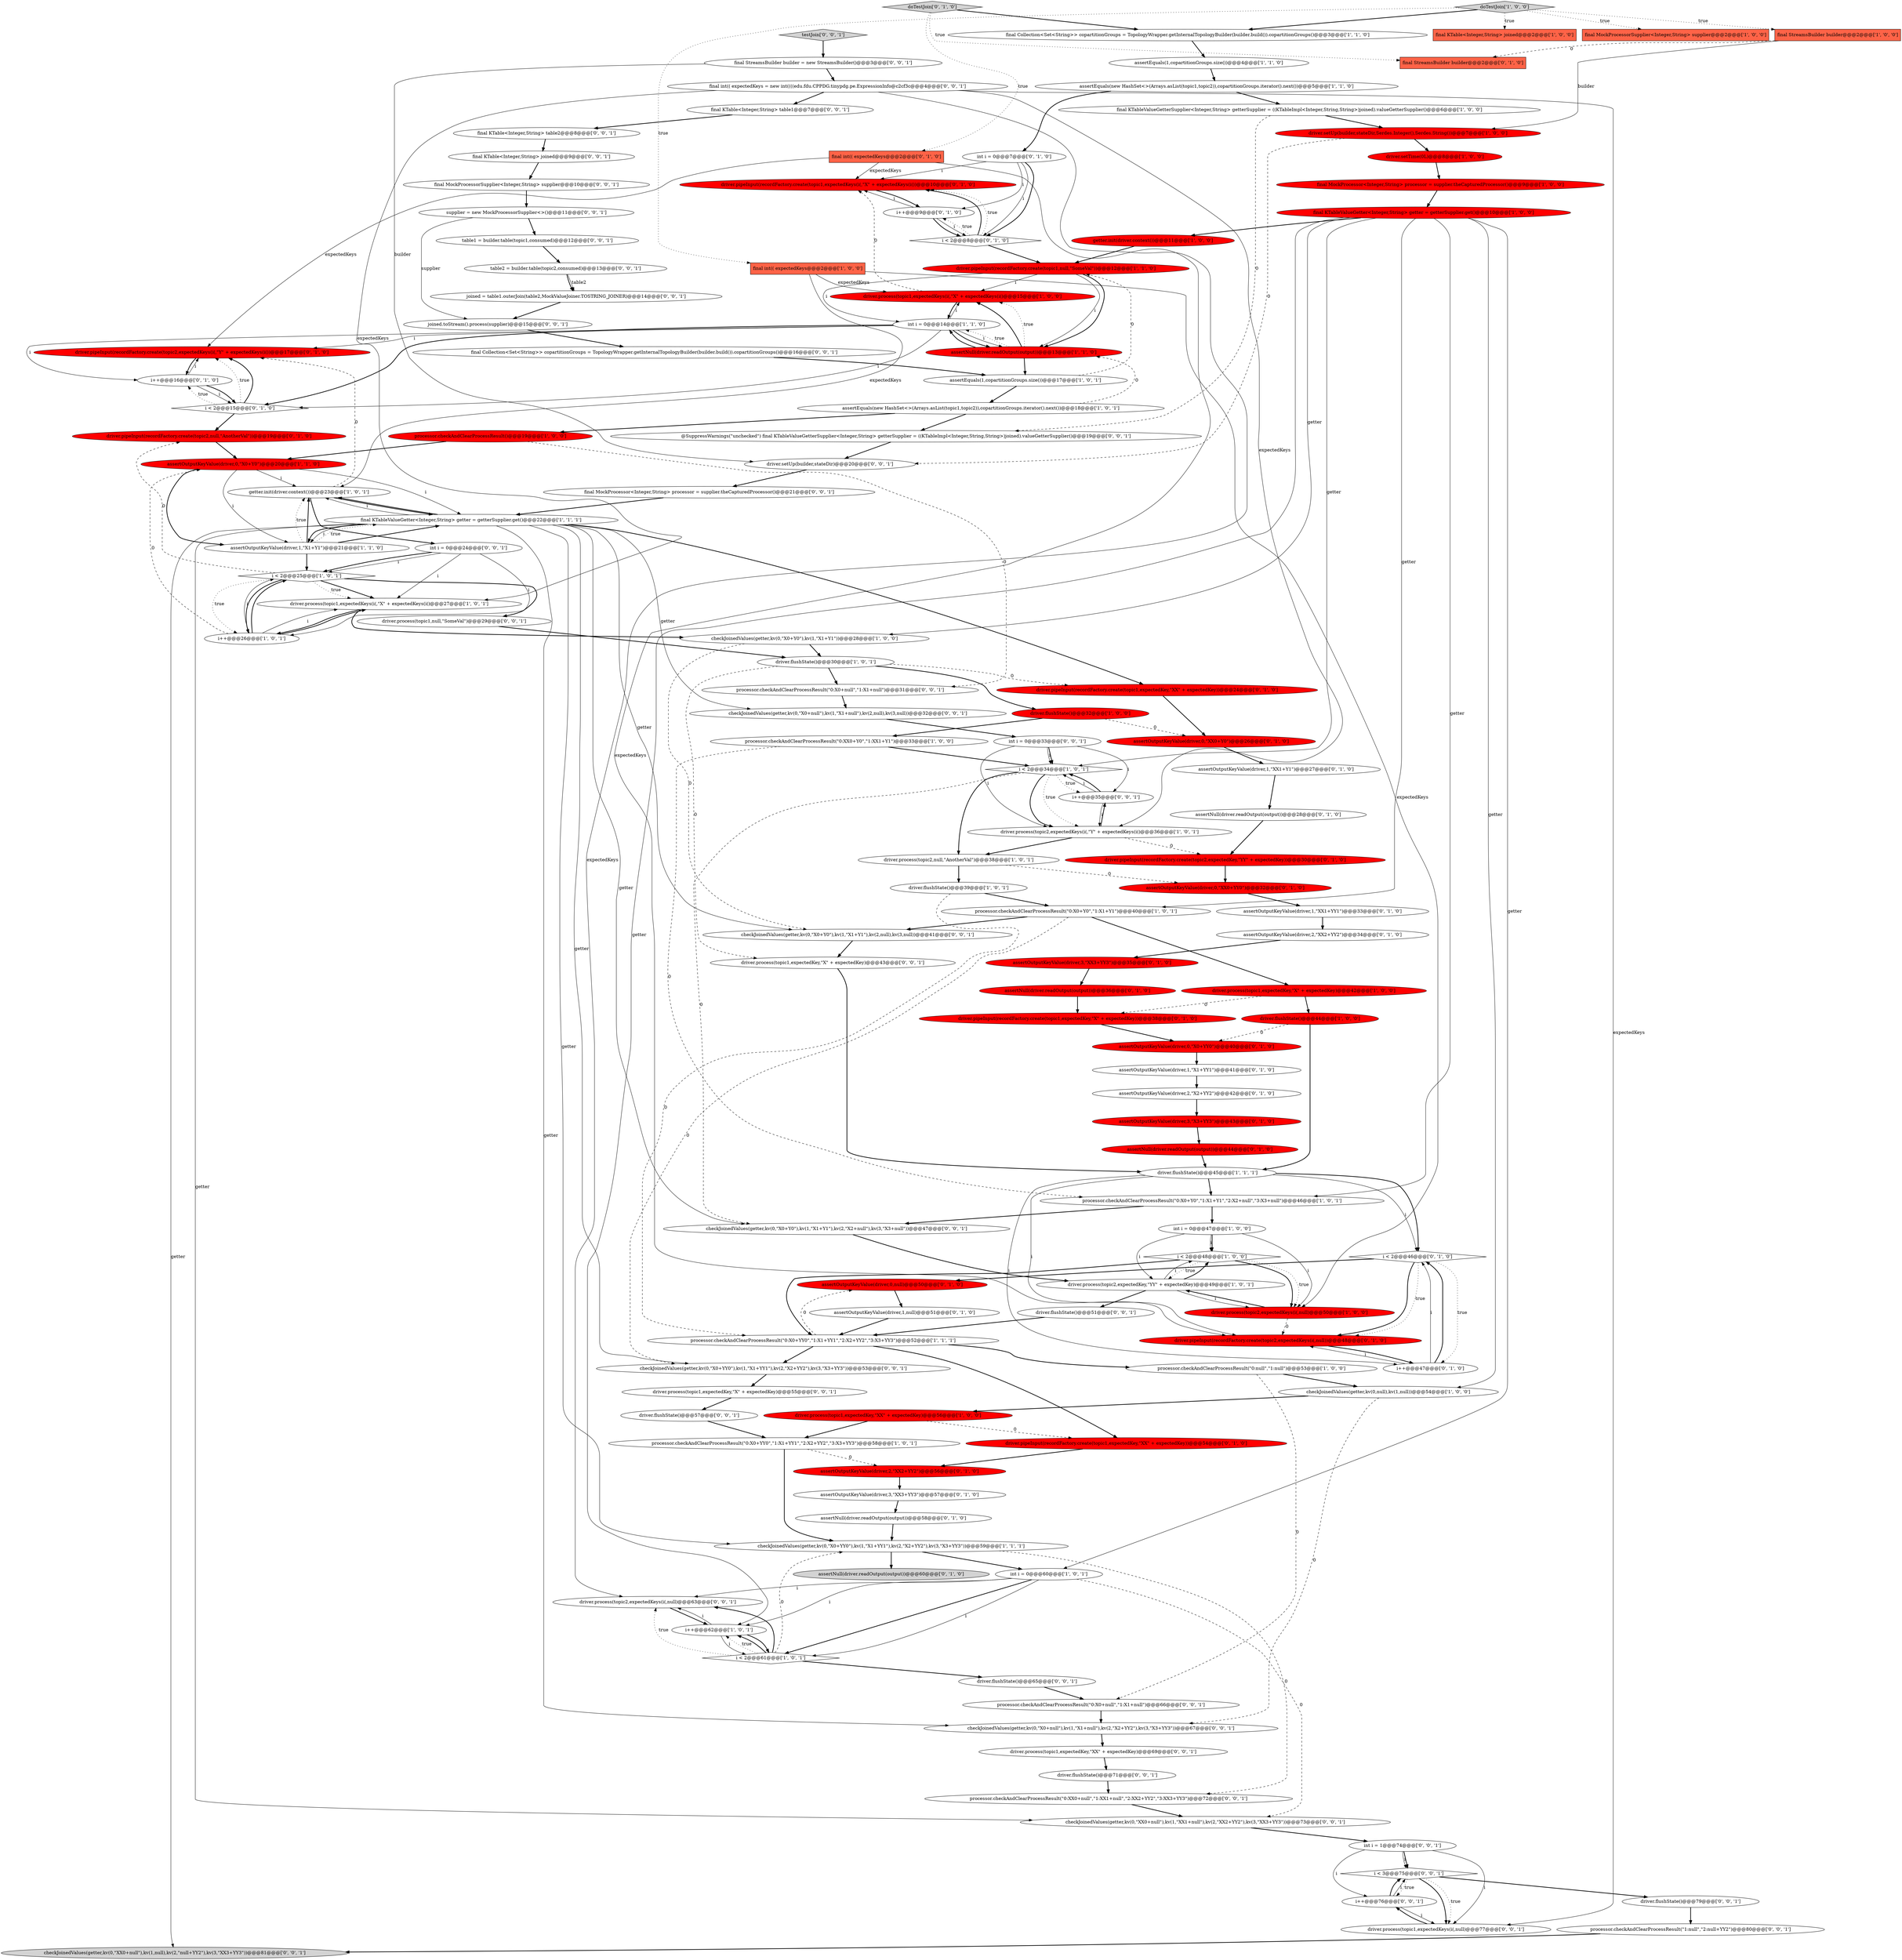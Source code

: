 digraph {
58 [style = filled, label = "driver.pipeInput(recordFactory.create(topic1,expectedKey,\"X\" + expectedKey))@@@38@@@['0', '1', '0']", fillcolor = red, shape = ellipse image = "AAA1AAABBB2BBB"];
55 [style = filled, label = "i < 2@@@8@@@['0', '1', '0']", fillcolor = white, shape = diamond image = "AAA0AAABBB2BBB"];
93 [style = filled, label = "driver.flushState()@@@79@@@['0', '0', '1']", fillcolor = white, shape = ellipse image = "AAA0AAABBB3BBB"];
71 [style = filled, label = "i++@@@9@@@['0', '1', '0']", fillcolor = white, shape = ellipse image = "AAA0AAABBB2BBB"];
3 [style = filled, label = "driver.process(topic1,expectedKeys(i(,\"X\" + expectedKeys(i()@@@15@@@['1', '0', '0']", fillcolor = red, shape = ellipse image = "AAA1AAABBB1BBB"];
42 [style = filled, label = "getter.init(driver.context())@@@23@@@['1', '0', '1']", fillcolor = white, shape = ellipse image = "AAA0AAABBB1BBB"];
94 [style = filled, label = "final StreamsBuilder builder = new StreamsBuilder()@@@3@@@['0', '0', '1']", fillcolor = white, shape = ellipse image = "AAA0AAABBB3BBB"];
103 [style = filled, label = "final KTable<Integer,String> table1@@@7@@@['0', '0', '1']", fillcolor = white, shape = ellipse image = "AAA0AAABBB3BBB"];
32 [style = filled, label = "checkJoinedValues(getter,kv(0,\"X0+Y0\"),kv(1,\"X1+Y1\"))@@@28@@@['1', '0', '0']", fillcolor = white, shape = ellipse image = "AAA0AAABBB1BBB"];
79 [style = filled, label = "assertOutputKeyValue(driver,1,\"XX1+YY1\")@@@33@@@['0', '1', '0']", fillcolor = white, shape = ellipse image = "AAA0AAABBB2BBB"];
95 [style = filled, label = "supplier = new MockProcessorSupplier<>()@@@11@@@['0', '0', '1']", fillcolor = white, shape = ellipse image = "AAA0AAABBB3BBB"];
11 [style = filled, label = "assertOutputKeyValue(driver,1,\"X1+Y1\")@@@21@@@['1', '1', '0']", fillcolor = white, shape = ellipse image = "AAA0AAABBB1BBB"];
87 [style = filled, label = "driver.pipeInput(recordFactory.create(topic2,expectedKeys(i(,\"Y\" + expectedKeys(i())@@@17@@@['0', '1', '0']", fillcolor = red, shape = ellipse image = "AAA1AAABBB2BBB"];
123 [style = filled, label = "@SuppressWarnings(\"unchecked\") final KTableValueGetterSupplier<Integer,String> getterSupplier = ((KTableImpl<Integer,String,String>)joined).valueGetterSupplier()@@@19@@@['0', '0', '1']", fillcolor = white, shape = ellipse image = "AAA0AAABBB3BBB"];
97 [style = filled, label = "driver.flushState()@@@57@@@['0', '0', '1']", fillcolor = white, shape = ellipse image = "AAA0AAABBB3BBB"];
49 [style = filled, label = "int i = 0@@@60@@@['1', '0', '1']", fillcolor = white, shape = ellipse image = "AAA0AAABBB1BBB"];
20 [style = filled, label = "driver.flushState()@@@32@@@['1', '0', '0']", fillcolor = red, shape = ellipse image = "AAA1AAABBB1BBB"];
96 [style = filled, label = "table1 = builder.table(topic1,consumed)@@@12@@@['0', '0', '1']", fillcolor = white, shape = ellipse image = "AAA0AAABBB3BBB"];
59 [style = filled, label = "assertNull(driver.readOutput(output))@@@58@@@['0', '1', '0']", fillcolor = white, shape = ellipse image = "AAA0AAABBB2BBB"];
132 [style = filled, label = "int i = 0@@@24@@@['0', '0', '1']", fillcolor = white, shape = ellipse image = "AAA0AAABBB3BBB"];
74 [style = filled, label = "i < 2@@@46@@@['0', '1', '0']", fillcolor = white, shape = diamond image = "AAA0AAABBB2BBB"];
48 [style = filled, label = "driver.setUp(builder,stateDir,Serdes.Integer(),Serdes.String())@@@7@@@['1', '0', '0']", fillcolor = red, shape = ellipse image = "AAA1AAABBB1BBB"];
61 [style = filled, label = "assertOutputKeyValue(driver,1,null)@@@51@@@['0', '1', '0']", fillcolor = white, shape = ellipse image = "AAA0AAABBB2BBB"];
80 [style = filled, label = "int i = 0@@@7@@@['0', '1', '0']", fillcolor = white, shape = ellipse image = "AAA0AAABBB2BBB"];
63 [style = filled, label = "driver.pipeInput(recordFactory.create(topic2,expectedKeys(i(,null))@@@48@@@['0', '1', '0']", fillcolor = red, shape = ellipse image = "AAA1AAABBB2BBB"];
106 [style = filled, label = "final MockProcessorSupplier<Integer,String> supplier@@@10@@@['0', '0', '1']", fillcolor = white, shape = ellipse image = "AAA0AAABBB3BBB"];
30 [style = filled, label = "assertEquals(1,copartitionGroups.size())@@@4@@@['1', '1', '0']", fillcolor = white, shape = ellipse image = "AAA0AAABBB1BBB"];
37 [style = filled, label = "assertEquals(new HashSet<>(Arrays.asList(topic1,topic2)),copartitionGroups.iterator().next())@@@18@@@['1', '0', '1']", fillcolor = white, shape = ellipse image = "AAA0AAABBB1BBB"];
44 [style = filled, label = "processor.checkAndClearProcessResult(\"0:X0+Y0\",\"1:X1+Y1\")@@@40@@@['1', '0', '1']", fillcolor = white, shape = ellipse image = "AAA0AAABBB1BBB"];
27 [style = filled, label = "final KTable<Integer,String> joined@@@2@@@['1', '0', '0']", fillcolor = tomato, shape = box image = "AAA0AAABBB1BBB"];
52 [style = filled, label = "driver.process(topic1,expectedKeys(i(,\"X\" + expectedKeys(i()@@@27@@@['1', '0', '1']", fillcolor = white, shape = ellipse image = "AAA0AAABBB1BBB"];
28 [style = filled, label = "driver.pipeInput(recordFactory.create(topic1,null,\"SomeVal\"))@@@12@@@['1', '1', '0']", fillcolor = red, shape = ellipse image = "AAA1AAABBB1BBB"];
89 [style = filled, label = "assertNull(driver.readOutput(output))@@@60@@@['0', '1', '0']", fillcolor = lightgray, shape = ellipse image = "AAA0AAABBB2BBB"];
121 [style = filled, label = "checkJoinedValues(getter,kv(0,\"X0+null\"),kv(1,\"X1+null\"),kv(2,\"X2+YY2\"),kv(3,\"X3+YY3\"))@@@67@@@['0', '0', '1']", fillcolor = white, shape = ellipse image = "AAA0AAABBB3BBB"];
82 [style = filled, label = "assertOutputKeyValue(driver,1,\"XX1+Y1\")@@@27@@@['0', '1', '0']", fillcolor = white, shape = ellipse image = "AAA0AAABBB2BBB"];
88 [style = filled, label = "assertOutputKeyValue(driver,3,\"XX3+YY3\")@@@57@@@['0', '1', '0']", fillcolor = white, shape = ellipse image = "AAA0AAABBB2BBB"];
29 [style = filled, label = "processor.checkAndClearProcessResult(\"0:null\",\"1:null\")@@@53@@@['1', '0', '0']", fillcolor = white, shape = ellipse image = "AAA0AAABBB1BBB"];
4 [style = filled, label = "driver.flushState()@@@39@@@['1', '0', '1']", fillcolor = white, shape = ellipse image = "AAA0AAABBB1BBB"];
105 [style = filled, label = "driver.process(topic2,expectedKeys(i(,null)@@@63@@@['0', '0', '1']", fillcolor = white, shape = ellipse image = "AAA0AAABBB3BBB"];
127 [style = filled, label = "i++@@@35@@@['0', '0', '1']", fillcolor = white, shape = ellipse image = "AAA0AAABBB3BBB"];
77 [style = filled, label = "assertOutputKeyValue(driver,1,\"X1+YY1\")@@@41@@@['0', '1', '0']", fillcolor = white, shape = ellipse image = "AAA0AAABBB2BBB"];
125 [style = filled, label = "driver.process(topic1,expectedKey,\"XX\" + expectedKey)@@@69@@@['0', '0', '1']", fillcolor = white, shape = ellipse image = "AAA0AAABBB3BBB"];
122 [style = filled, label = "driver.flushState()@@@65@@@['0', '0', '1']", fillcolor = white, shape = ellipse image = "AAA0AAABBB3BBB"];
76 [style = filled, label = "assertNull(driver.readOutput(output))@@@44@@@['0', '1', '0']", fillcolor = red, shape = ellipse image = "AAA1AAABBB2BBB"];
36 [style = filled, label = "processor.checkAndClearProcessResult(\"0:X0+YY0\",\"1:X1+YY1\",\"2:X2+YY2\",\"3:X3+YY3\")@@@58@@@['1', '0', '1']", fillcolor = white, shape = ellipse image = "AAA0AAABBB1BBB"];
110 [style = filled, label = "checkJoinedValues(getter,kv(0,\"X0+YY0\"),kv(1,\"X1+YY1\"),kv(2,\"X2+YY2\"),kv(3,\"X3+YY3\"))@@@53@@@['0', '0', '1']", fillcolor = white, shape = ellipse image = "AAA0AAABBB3BBB"];
78 [style = filled, label = "assertOutputKeyValue(driver,0,\"XX0+Y0\")@@@26@@@['0', '1', '0']", fillcolor = red, shape = ellipse image = "AAA1AAABBB2BBB"];
128 [style = filled, label = "driver.flushState()@@@71@@@['0', '0', '1']", fillcolor = white, shape = ellipse image = "AAA0AAABBB3BBB"];
133 [style = filled, label = "driver.process(topic1,expectedKey,\"X\" + expectedKey)@@@43@@@['0', '0', '1']", fillcolor = white, shape = ellipse image = "AAA0AAABBB3BBB"];
47 [style = filled, label = "i < 2@@@61@@@['1', '0', '1']", fillcolor = white, shape = diamond image = "AAA0AAABBB1BBB"];
23 [style = filled, label = "processor.checkAndClearProcessResult(\"0:X0+Y0\",\"1:X1+Y1\",\"2:X2+null\",\"3:X3+null\")@@@46@@@['1', '0', '1']", fillcolor = white, shape = ellipse image = "AAA0AAABBB1BBB"];
9 [style = filled, label = "doTestJoin['1', '0', '0']", fillcolor = lightgray, shape = diamond image = "AAA0AAABBB1BBB"];
117 [style = filled, label = "processor.checkAndClearProcessResult(\"0:X0+null\",\"1:X1+null\")@@@66@@@['0', '0', '1']", fillcolor = white, shape = ellipse image = "AAA0AAABBB3BBB"];
124 [style = filled, label = "i < 3@@@75@@@['0', '0', '1']", fillcolor = white, shape = diamond image = "AAA0AAABBB3BBB"];
8 [style = filled, label = "int i = 0@@@47@@@['1', '0', '0']", fillcolor = white, shape = ellipse image = "AAA0AAABBB1BBB"];
17 [style = filled, label = "final KTableValueGetterSupplier<Integer,String> getterSupplier = ((KTableImpl<Integer,String,String>)joined).valueGetterSupplier()@@@6@@@['1', '0', '0']", fillcolor = white, shape = ellipse image = "AAA0AAABBB1BBB"];
50 [style = filled, label = "final KTableValueGetter<Integer,String> getter = getterSupplier.get()@@@10@@@['1', '0', '0']", fillcolor = red, shape = ellipse image = "AAA1AAABBB1BBB"];
70 [style = filled, label = "assertOutputKeyValue(driver,2,\"X2+YY2\")@@@42@@@['0', '1', '0']", fillcolor = white, shape = ellipse image = "AAA0AAABBB2BBB"];
116 [style = filled, label = "checkJoinedValues(getter,kv(0,\"XX0+null\"),kv(1,null),kv(2,\"null+YY2\"),kv(3,\"XX3+YY3\"))@@@81@@@['0', '0', '1']", fillcolor = lightgray, shape = ellipse image = "AAA0AAABBB3BBB"];
53 [style = filled, label = "processor.checkAndClearProcessResult(\"0:XX0+Y0\",\"1:XX1+Y1\")@@@33@@@['1', '0', '0']", fillcolor = white, shape = ellipse image = "AAA0AAABBB1BBB"];
90 [style = filled, label = "doTestJoin['0', '1', '0']", fillcolor = lightgray, shape = diamond image = "AAA0AAABBB2BBB"];
18 [style = filled, label = "driver.process(topic2,expectedKeys(i(,\"Y\" + expectedKeys(i()@@@36@@@['1', '0', '1']", fillcolor = white, shape = ellipse image = "AAA0AAABBB1BBB"];
100 [style = filled, label = "joined = table1.outerJoin(table2,MockValueJoiner.TOSTRING_JOINER)@@@14@@@['0', '0', '1']", fillcolor = white, shape = ellipse image = "AAA0AAABBB3BBB"];
119 [style = filled, label = "processor.checkAndClearProcessResult(\"0:X0+null\",\"1:X1+null\")@@@31@@@['0', '0', '1']", fillcolor = white, shape = ellipse image = "AAA0AAABBB3BBB"];
7 [style = filled, label = "driver.flushState()@@@44@@@['1', '0', '0']", fillcolor = red, shape = ellipse image = "AAA1AAABBB1BBB"];
118 [style = filled, label = "int i = 0@@@33@@@['0', '0', '1']", fillcolor = white, shape = ellipse image = "AAA0AAABBB3BBB"];
12 [style = filled, label = "final MockProcessor<Integer,String> processor = supplier.theCapturedProcessor()@@@9@@@['1', '0', '0']", fillcolor = red, shape = ellipse image = "AAA1AAABBB1BBB"];
19 [style = filled, label = "i < 2@@@48@@@['1', '0', '0']", fillcolor = white, shape = diamond image = "AAA0AAABBB1BBB"];
99 [style = filled, label = "final MockProcessor<Integer,String> processor = supplier.theCapturedProcessor()@@@21@@@['0', '0', '1']", fillcolor = white, shape = ellipse image = "AAA0AAABBB3BBB"];
113 [style = filled, label = "final KTable<Integer,String> table2@@@8@@@['0', '0', '1']", fillcolor = white, shape = ellipse image = "AAA0AAABBB3BBB"];
1 [style = filled, label = "driver.flushState()@@@45@@@['1', '1', '1']", fillcolor = white, shape = ellipse image = "AAA0AAABBB1BBB"];
111 [style = filled, label = "i++@@@76@@@['0', '0', '1']", fillcolor = white, shape = ellipse image = "AAA0AAABBB3BBB"];
130 [style = filled, label = "joined.toStream().process(supplier)@@@15@@@['0', '0', '1']", fillcolor = white, shape = ellipse image = "AAA0AAABBB3BBB"];
85 [style = filled, label = "driver.pipeInput(recordFactory.create(topic2,expectedKey,\"YY\" + expectedKey))@@@30@@@['0', '1', '0']", fillcolor = red, shape = ellipse image = "AAA1AAABBB2BBB"];
109 [style = filled, label = "driver.flushState()@@@51@@@['0', '0', '1']", fillcolor = white, shape = ellipse image = "AAA0AAABBB3BBB"];
86 [style = filled, label = "i < 2@@@15@@@['0', '1', '0']", fillcolor = white, shape = diamond image = "AAA0AAABBB2BBB"];
68 [style = filled, label = "assertOutputKeyValue(driver,2,\"XX2+YY2\")@@@34@@@['0', '1', '0']", fillcolor = white, shape = ellipse image = "AAA0AAABBB2BBB"];
2 [style = filled, label = "processor.checkAndClearProcessResult(\"0:X0+YY0\",\"1:X1+YY1\",\"2:X2+YY2\",\"3:X3+YY3\")@@@52@@@['1', '1', '1']", fillcolor = white, shape = ellipse image = "AAA0AAABBB1BBB"];
24 [style = filled, label = "checkJoinedValues(getter,kv(0,null),kv(1,null))@@@54@@@['1', '0', '0']", fillcolor = white, shape = ellipse image = "AAA0AAABBB1BBB"];
13 [style = filled, label = "driver.setTime(0L)@@@8@@@['1', '0', '0']", fillcolor = red, shape = ellipse image = "AAA1AAABBB1BBB"];
114 [style = filled, label = "checkJoinedValues(getter,kv(0,\"X0+Y0\"),kv(1,\"X1+Y1\"),kv(2,\"X2+null\"),kv(3,\"X3+null\"))@@@47@@@['0', '0', '1']", fillcolor = white, shape = ellipse image = "AAA0AAABBB3BBB"];
54 [style = filled, label = "final int(( expectedKeys@@@2@@@['0', '1', '0']", fillcolor = tomato, shape = box image = "AAA0AAABBB2BBB"];
73 [style = filled, label = "driver.pipeInput(recordFactory.create(topic1,expectedKey,\"XX\" + expectedKey))@@@54@@@['0', '1', '0']", fillcolor = red, shape = ellipse image = "AAA1AAABBB2BBB"];
120 [style = filled, label = "checkJoinedValues(getter,kv(0,\"X0+null\"),kv(1,\"X1+null\"),kv(2,null),kv(3,null))@@@32@@@['0', '0', '1']", fillcolor = white, shape = ellipse image = "AAA0AAABBB3BBB"];
38 [style = filled, label = "driver.process(topic2,null,\"AnotherVal\")@@@38@@@['1', '0', '1']", fillcolor = white, shape = ellipse image = "AAA0AAABBB1BBB"];
51 [style = filled, label = "assertNull(driver.readOutput(output))@@@13@@@['1', '1', '0']", fillcolor = red, shape = ellipse image = "AAA1AAABBB1BBB"];
115 [style = filled, label = "final KTable<Integer,String> joined@@@9@@@['0', '0', '1']", fillcolor = white, shape = ellipse image = "AAA0AAABBB3BBB"];
65 [style = filled, label = "assertNull(driver.readOutput(output))@@@28@@@['0', '1', '0']", fillcolor = white, shape = ellipse image = "AAA0AAABBB2BBB"];
104 [style = filled, label = "table2 = builder.table(topic2,consumed)@@@13@@@['0', '0', '1']", fillcolor = white, shape = ellipse image = "AAA0AAABBB3BBB"];
46 [style = filled, label = "driver.process(topic1,expectedKey,\"X\" + expectedKey)@@@42@@@['1', '0', '0']", fillcolor = red, shape = ellipse image = "AAA1AAABBB1BBB"];
81 [style = filled, label = "assertOutputKeyValue(driver,3,\"X3+YY3\")@@@43@@@['0', '1', '0']", fillcolor = red, shape = ellipse image = "AAA1AAABBB2BBB"];
126 [style = filled, label = "final Collection<Set<String>> copartitionGroups = TopologyWrapper.getInternalTopologyBuilder(builder.build()).copartitionGroups()@@@16@@@['0', '0', '1']", fillcolor = white, shape = ellipse image = "AAA0AAABBB3BBB"];
34 [style = filled, label = "final StreamsBuilder builder@@@2@@@['1', '0', '0']", fillcolor = tomato, shape = box image = "AAA1AAABBB1BBB"];
131 [style = filled, label = "driver.process(topic1,expectedKey,\"X\" + expectedKey)@@@55@@@['0', '0', '1']", fillcolor = white, shape = ellipse image = "AAA0AAABBB3BBB"];
72 [style = filled, label = "final StreamsBuilder builder@@@2@@@['0', '1', '0']", fillcolor = tomato, shape = box image = "AAA1AAABBB2BBB"];
0 [style = filled, label = "processor.checkAndClearProcessResult()@@@19@@@['1', '0', '0']", fillcolor = red, shape = ellipse image = "AAA1AAABBB1BBB"];
16 [style = filled, label = "final MockProcessorSupplier<Integer,String> supplier@@@2@@@['1', '0', '0']", fillcolor = tomato, shape = box image = "AAA0AAABBB1BBB"];
43 [style = filled, label = "getter.init(driver.context())@@@11@@@['1', '0', '0']", fillcolor = red, shape = ellipse image = "AAA1AAABBB1BBB"];
5 [style = filled, label = "final KTableValueGetter<Integer,String> getter = getterSupplier.get()@@@22@@@['1', '1', '1']", fillcolor = white, shape = ellipse image = "AAA0AAABBB1BBB"];
40 [style = filled, label = "i++@@@62@@@['1', '0', '1']", fillcolor = white, shape = ellipse image = "AAA0AAABBB1BBB"];
14 [style = filled, label = "driver.process(topic2,expectedKey,\"YY\" + expectedKey)@@@49@@@['1', '0', '1']", fillcolor = white, shape = ellipse image = "AAA0AAABBB1BBB"];
22 [style = filled, label = "final int(( expectedKeys@@@2@@@['1', '0', '0']", fillcolor = tomato, shape = box image = "AAA0AAABBB1BBB"];
67 [style = filled, label = "assertOutputKeyValue(driver,0,\"X0+YY0\")@@@40@@@['0', '1', '0']", fillcolor = red, shape = ellipse image = "AAA1AAABBB2BBB"];
64 [style = filled, label = "assertOutputKeyValue(driver,0,null)@@@50@@@['0', '1', '0']", fillcolor = red, shape = ellipse image = "AAA1AAABBB2BBB"];
26 [style = filled, label = "checkJoinedValues(getter,kv(0,\"X0+YY0\"),kv(1,\"X1+YY1\"),kv(2,\"X2+YY2\"),kv(3,\"X3+YY3\"))@@@59@@@['1', '1', '1']", fillcolor = white, shape = ellipse image = "AAA0AAABBB1BBB"];
45 [style = filled, label = "int i = 0@@@14@@@['1', '1', '0']", fillcolor = white, shape = ellipse image = "AAA0AAABBB1BBB"];
10 [style = filled, label = "assertEquals(1,copartitionGroups.size())@@@17@@@['1', '0', '1']", fillcolor = white, shape = ellipse image = "AAA0AAABBB1BBB"];
60 [style = filled, label = "driver.pipeInput(recordFactory.create(topic1,expectedKey,\"XX\" + expectedKey))@@@24@@@['0', '1', '0']", fillcolor = red, shape = ellipse image = "AAA1AAABBB2BBB"];
98 [style = filled, label = "processor.checkAndClearProcessResult(\"0:XX0+null\",\"1:XX1+null\",\"2:XX2+YY2\",\"3:XX3+YY3\")@@@72@@@['0', '0', '1']", fillcolor = white, shape = ellipse image = "AAA0AAABBB3BBB"];
15 [style = filled, label = "assertEquals(new HashSet<>(Arrays.asList(topic1,topic2)),copartitionGroups.iterator().next())@@@5@@@['1', '1', '0']", fillcolor = white, shape = ellipse image = "AAA0AAABBB1BBB"];
35 [style = filled, label = "final Collection<Set<String>> copartitionGroups = TopologyWrapper.getInternalTopologyBuilder(builder.build()).copartitionGroups()@@@3@@@['1', '1', '0']", fillcolor = white, shape = ellipse image = "AAA0AAABBB1BBB"];
75 [style = filled, label = "driver.pipeInput(recordFactory.create(topic1,expectedKeys(i(,\"X\" + expectedKeys(i())@@@10@@@['0', '1', '0']", fillcolor = red, shape = ellipse image = "AAA1AAABBB2BBB"];
62 [style = filled, label = "i++@@@47@@@['0', '1', '0']", fillcolor = white, shape = ellipse image = "AAA0AAABBB2BBB"];
25 [style = filled, label = "i < 2@@@25@@@['1', '0', '1']", fillcolor = white, shape = diamond image = "AAA0AAABBB1BBB"];
91 [style = filled, label = "checkJoinedValues(getter,kv(0,\"X0+Y0\"),kv(1,\"X1+Y1\"),kv(2,null),kv(3,null))@@@41@@@['0', '0', '1']", fillcolor = white, shape = ellipse image = "AAA0AAABBB3BBB"];
112 [style = filled, label = "final int(( expectedKeys = new int((((edu.fdu.CPPDG.tinypdg.pe.ExpressionInfo@c2cf3c@@@4@@@['0', '0', '1']", fillcolor = white, shape = ellipse image = "AAA0AAABBB3BBB"];
39 [style = filled, label = "driver.process(topic2,expectedKeys(i(,null)@@@50@@@['1', '0', '0']", fillcolor = red, shape = ellipse image = "AAA1AAABBB1BBB"];
102 [style = filled, label = "testJoin['0', '0', '1']", fillcolor = lightgray, shape = diamond image = "AAA0AAABBB3BBB"];
84 [style = filled, label = "assertOutputKeyValue(driver,2,\"XX2+YY2\")@@@56@@@['0', '1', '0']", fillcolor = red, shape = ellipse image = "AAA1AAABBB2BBB"];
101 [style = filled, label = "driver.setUp(builder,stateDir)@@@20@@@['0', '0', '1']", fillcolor = white, shape = ellipse image = "AAA0AAABBB3BBB"];
83 [style = filled, label = "assertNull(driver.readOutput(output))@@@36@@@['0', '1', '0']", fillcolor = red, shape = ellipse image = "AAA1AAABBB2BBB"];
33 [style = filled, label = "i < 2@@@34@@@['1', '0', '1']", fillcolor = white, shape = diamond image = "AAA0AAABBB1BBB"];
108 [style = filled, label = "checkJoinedValues(getter,kv(0,\"XX0+null\"),kv(1,\"XX1+null\"),kv(2,\"XX2+YY2\"),kv(3,\"XX3+YY3\"))@@@73@@@['0', '0', '1']", fillcolor = white, shape = ellipse image = "AAA0AAABBB3BBB"];
21 [style = filled, label = "driver.process(topic1,expectedKey,\"XX\" + expectedKey)@@@56@@@['1', '0', '0']", fillcolor = red, shape = ellipse image = "AAA1AAABBB1BBB"];
6 [style = filled, label = "i++@@@26@@@['1', '0', '1']", fillcolor = white, shape = ellipse image = "AAA0AAABBB1BBB"];
57 [style = filled, label = "i++@@@16@@@['0', '1', '0']", fillcolor = white, shape = ellipse image = "AAA0AAABBB2BBB"];
129 [style = filled, label = "driver.process(topic1,expectedKeys(i(,null)@@@77@@@['0', '0', '1']", fillcolor = white, shape = ellipse image = "AAA0AAABBB3BBB"];
134 [style = filled, label = "int i = 1@@@74@@@['0', '0', '1']", fillcolor = white, shape = ellipse image = "AAA0AAABBB3BBB"];
66 [style = filled, label = "assertOutputKeyValue(driver,0,\"XX0+YY0\")@@@32@@@['0', '1', '0']", fillcolor = red, shape = ellipse image = "AAA1AAABBB2BBB"];
41 [style = filled, label = "driver.flushState()@@@30@@@['1', '0', '1']", fillcolor = white, shape = ellipse image = "AAA0AAABBB1BBB"];
92 [style = filled, label = "processor.checkAndClearProcessResult(\"1:null\",\"2:null+YY2\")@@@80@@@['0', '0', '1']", fillcolor = white, shape = ellipse image = "AAA0AAABBB3BBB"];
69 [style = filled, label = "assertOutputKeyValue(driver,3,\"XX3+YY3\")@@@35@@@['0', '1', '0']", fillcolor = red, shape = ellipse image = "AAA1AAABBB2BBB"];
31 [style = filled, label = "assertOutputKeyValue(driver,0,\"X0+Y0\")@@@20@@@['1', '1', '0']", fillcolor = red, shape = ellipse image = "AAA1AAABBB1BBB"];
107 [style = filled, label = "driver.process(topic1,null,\"SomeVal\")@@@29@@@['0', '0', '1']", fillcolor = white, shape = ellipse image = "AAA0AAABBB3BBB"];
56 [style = filled, label = "driver.pipeInput(recordFactory.create(topic2,null,\"AnotherVal\"))@@@19@@@['0', '1', '0']", fillcolor = red, shape = ellipse image = "AAA1AAABBB2BBB"];
40->47 [style = solid, label="i"];
97->36 [style = bold, label=""];
37->0 [style = bold, label=""];
25->56 [style = dashed, label="0"];
134->124 [style = solid, label="i"];
112->18 [style = solid, label="expectedKeys"];
44->91 [style = bold, label=""];
112->129 [style = solid, label="expectedKeys"];
25->52 [style = bold, label=""];
68->69 [style = bold, label=""];
127->33 [style = solid, label="i"];
80->55 [style = solid, label="i"];
45->87 [style = solid, label="i"];
85->66 [style = bold, label=""];
51->45 [style = dotted, label="true"];
37->51 [style = dashed, label="0"];
105->40 [style = bold, label=""];
38->4 [style = bold, label=""];
39->14 [style = bold, label=""];
15->80 [style = bold, label=""];
10->28 [style = dashed, label="0"];
117->121 [style = bold, label=""];
50->44 [style = solid, label="getter"];
25->6 [style = bold, label=""];
112->52 [style = solid, label="expectedKeys"];
51->10 [style = bold, label=""];
41->20 [style = bold, label=""];
18->85 [style = dashed, label="0"];
2->64 [style = dashed, label="0"];
4->44 [style = bold, label=""];
9->35 [style = bold, label=""];
77->70 [style = bold, label=""];
1->23 [style = bold, label=""];
133->1 [style = bold, label=""];
3->75 [style = dashed, label="0"];
84->88 [style = bold, label=""];
99->5 [style = bold, label=""];
82->65 [style = bold, label=""];
44->46 [style = bold, label=""];
60->78 [style = bold, label=""];
31->5 [style = solid, label="i"];
15->17 [style = bold, label=""];
93->92 [style = bold, label=""];
28->51 [style = solid, label="i"];
131->97 [style = bold, label=""];
57->86 [style = bold, label=""];
124->129 [style = bold, label=""];
21->36 [style = bold, label=""];
5->121 [style = solid, label="getter"];
45->51 [style = solid, label="i"];
33->18 [style = bold, label=""];
24->21 [style = bold, label=""];
33->18 [style = dotted, label="true"];
124->129 [style = dotted, label="true"];
41->133 [style = dashed, label="0"];
45->57 [style = solid, label="i"];
46->7 [style = bold, label=""];
40->47 [style = bold, label=""];
18->127 [style = bold, label=""];
83->58 [style = bold, label=""];
5->26 [style = solid, label="getter"];
62->63 [style = solid, label="i"];
59->26 [style = bold, label=""];
113->115 [style = bold, label=""];
11->25 [style = bold, label=""];
38->66 [style = dashed, label="0"];
18->38 [style = bold, label=""];
132->6 [style = solid, label="i"];
47->105 [style = bold, label=""];
86->56 [style = bold, label=""];
92->116 [style = bold, label=""];
49->108 [style = dashed, label="0"];
50->40 [style = solid, label="getter"];
50->43 [style = bold, label=""];
50->33 [style = solid, label="getter"];
50->32 [style = solid, label="getter"];
134->129 [style = solid, label="i"];
7->1 [style = bold, label=""];
1->62 [style = solid, label="i"];
108->134 [style = bold, label=""];
124->93 [style = bold, label=""];
24->121 [style = dashed, label="0"];
55->71 [style = dotted, label="true"];
118->33 [style = solid, label="i"];
33->127 [style = dotted, label="true"];
44->110 [style = dashed, label="0"];
102->94 [style = bold, label=""];
25->107 [style = bold, label=""];
74->63 [style = bold, label=""];
91->133 [style = bold, label=""];
111->124 [style = bold, label=""];
19->39 [style = bold, label=""];
26->49 [style = bold, label=""];
5->91 [style = solid, label="getter"];
6->31 [style = dashed, label="0"];
11->5 [style = dotted, label="true"];
65->85 [style = bold, label=""];
5->11 [style = solid, label="i"];
19->2 [style = bold, label=""];
134->111 [style = solid, label="i"];
127->33 [style = bold, label=""];
23->8 [style = bold, label=""];
112->105 [style = solid, label="expectedKeys"];
73->84 [style = bold, label=""];
2->73 [style = bold, label=""];
120->118 [style = bold, label=""];
109->2 [style = bold, label=""];
54->63 [style = solid, label="expectedKeys"];
103->113 [style = bold, label=""];
45->3 [style = solid, label="i"];
31->11 [style = bold, label=""];
110->131 [style = bold, label=""];
71->55 [style = bold, label=""];
49->40 [style = solid, label="i"];
22->3 [style = solid, label="expectedKeys"];
47->40 [style = dotted, label="true"];
45->86 [style = bold, label=""];
13->12 [style = bold, label=""];
115->106 [style = bold, label=""];
71->75 [style = solid, label="i"];
70->81 [style = bold, label=""];
63->62 [style = bold, label=""];
33->114 [style = dashed, label="0"];
107->41 [style = bold, label=""];
118->18 [style = solid, label="i"];
25->52 [style = dotted, label="true"];
1->63 [style = solid, label="i"];
132->25 [style = bold, label=""];
20->78 [style = dashed, label="0"];
86->87 [style = dotted, label="true"];
8->19 [style = solid, label="i"];
31->42 [style = solid, label="i"];
53->33 [style = bold, label=""];
55->75 [style = bold, label=""];
25->6 [style = dotted, label="true"];
61->2 [style = bold, label=""];
90->35 [style = bold, label=""];
111->129 [style = solid, label="i"];
37->123 [style = bold, label=""];
5->11 [style = bold, label=""];
58->67 [style = bold, label=""];
48->13 [style = bold, label=""];
124->111 [style = dotted, label="true"];
127->18 [style = solid, label="i"];
78->82 [style = bold, label=""];
47->105 [style = dotted, label="true"];
30->15 [style = bold, label=""];
0->31 [style = bold, label=""];
74->62 [style = dotted, label="true"];
1->74 [style = bold, label=""];
50->49 [style = solid, label="getter"];
67->77 [style = bold, label=""];
62->74 [style = solid, label="i"];
112->103 [style = bold, label=""];
56->31 [style = bold, label=""];
47->40 [style = bold, label=""];
45->51 [style = bold, label=""];
8->39 [style = solid, label="i"];
54->87 [style = solid, label="expectedKeys"];
3->45 [style = bold, label=""];
55->75 [style = dotted, label="true"];
122->117 [style = bold, label=""];
14->19 [style = bold, label=""];
47->26 [style = dashed, label="0"];
119->120 [style = bold, label=""];
80->71 [style = solid, label="i"];
36->84 [style = dashed, label="0"];
40->105 [style = solid, label="i"];
46->58 [style = dashed, label="0"];
49->47 [style = solid, label="i"];
54->75 [style = solid, label="expectedKeys"];
71->55 [style = solid, label="i"];
6->52 [style = solid, label="i"];
42->87 [style = dashed, label="0"];
39->63 [style = dashed, label="0"];
21->73 [style = dashed, label="0"];
118->127 [style = solid, label="i"];
80->75 [style = solid, label="i"];
5->114 [style = solid, label="getter"];
118->33 [style = bold, label=""];
11->5 [style = bold, label=""];
7->67 [style = dashed, label="0"];
80->55 [style = bold, label=""];
22->42 [style = solid, label="expectedKeys"];
51->45 [style = bold, label=""];
26->89 [style = bold, label=""];
98->108 [style = bold, label=""];
69->83 [style = bold, label=""];
96->104 [style = bold, label=""];
4->2 [style = dashed, label="0"];
52->6 [style = bold, label=""];
57->87 [style = solid, label="i"];
32->91 [style = dashed, label="0"];
47->122 [style = bold, label=""];
48->101 [style = dashed, label="0"];
121->125 [style = bold, label=""];
64->61 [style = bold, label=""];
57->86 [style = solid, label="i"];
32->41 [style = bold, label=""];
22->39 [style = solid, label="expectedKeys"];
19->39 [style = dotted, label="true"];
86->57 [style = dotted, label="true"];
74->63 [style = dotted, label="true"];
9->16 [style = dotted, label="true"];
17->123 [style = dashed, label="0"];
100->130 [style = bold, label=""];
79->68 [style = bold, label=""];
9->22 [style = dotted, label="true"];
29->117 [style = dashed, label="0"];
35->30 [style = bold, label=""];
129->111 [style = bold, label=""];
41->119 [style = bold, label=""];
10->37 [style = bold, label=""];
132->25 [style = solid, label="i"];
19->14 [style = dotted, label="true"];
26->98 [style = dashed, label="0"];
31->11 [style = solid, label="i"];
12->50 [style = bold, label=""];
49->105 [style = solid, label="i"];
76->1 [style = bold, label=""];
90->54 [style = dotted, label="true"];
50->23 [style = solid, label="getter"];
126->10 [style = bold, label=""];
34->72 [style = dashed, label="0"];
28->3 [style = solid, label="i"];
5->60 [style = bold, label=""];
8->19 [style = bold, label=""];
74->64 [style = bold, label=""];
87->57 [style = bold, label=""];
90->72 [style = dotted, label="true"];
41->60 [style = dashed, label="0"];
36->26 [style = bold, label=""];
5->116 [style = solid, label="getter"];
11->42 [style = bold, label=""];
28->51 [style = bold, label=""];
20->53 [style = bold, label=""];
106->95 [style = bold, label=""];
14->39 [style = solid, label="i"];
2->110 [style = bold, label=""];
101->99 [style = bold, label=""];
6->52 [style = bold, label=""];
104->100 [style = bold, label=""];
51->3 [style = dotted, label="true"];
11->42 [style = dotted, label="true"];
43->28 [style = bold, label=""];
130->126 [style = bold, label=""];
49->47 [style = bold, label=""];
86->87 [style = bold, label=""];
9->27 [style = dotted, label="true"];
5->42 [style = solid, label="i"];
51->3 [style = bold, label=""];
134->124 [style = bold, label=""];
125->128 [style = bold, label=""];
111->124 [style = solid, label="i"];
28->45 [style = solid, label="i"];
6->25 [style = solid, label="i"];
8->14 [style = solid, label="i"];
45->86 [style = solid, label="i"];
52->32 [style = bold, label=""];
14->19 [style = solid, label="i"];
95->130 [style = solid, label="supplier"];
128->98 [style = bold, label=""];
9->34 [style = dotted, label="true"];
0->119 [style = dashed, label="0"];
5->120 [style = solid, label="getter"];
132->52 [style = solid, label="i"];
81->76 [style = bold, label=""];
66->79 [style = bold, label=""];
50->24 [style = solid, label="getter"];
5->108 [style = solid, label="getter"];
17->48 [style = bold, label=""];
34->48 [style = solid, label="builder"];
62->74 [style = bold, label=""];
104->100 [style = solid, label="table2"];
75->71 [style = bold, label=""];
88->59 [style = bold, label=""];
95->96 [style = bold, label=""];
33->38 [style = bold, label=""];
114->14 [style = bold, label=""];
1->74 [style = solid, label="i"];
53->23 [style = dashed, label="0"];
5->110 [style = solid, label="getter"];
42->5 [style = bold, label=""];
5->42 [style = bold, label=""];
2->29 [style = bold, label=""];
29->24 [style = bold, label=""];
123->101 [style = bold, label=""];
94->112 [style = bold, label=""];
23->114 [style = bold, label=""];
14->109 [style = bold, label=""];
55->28 [style = bold, label=""];
6->25 [style = bold, label=""];
94->101 [style = solid, label="builder"];
42->132 [style = bold, label=""];
}
